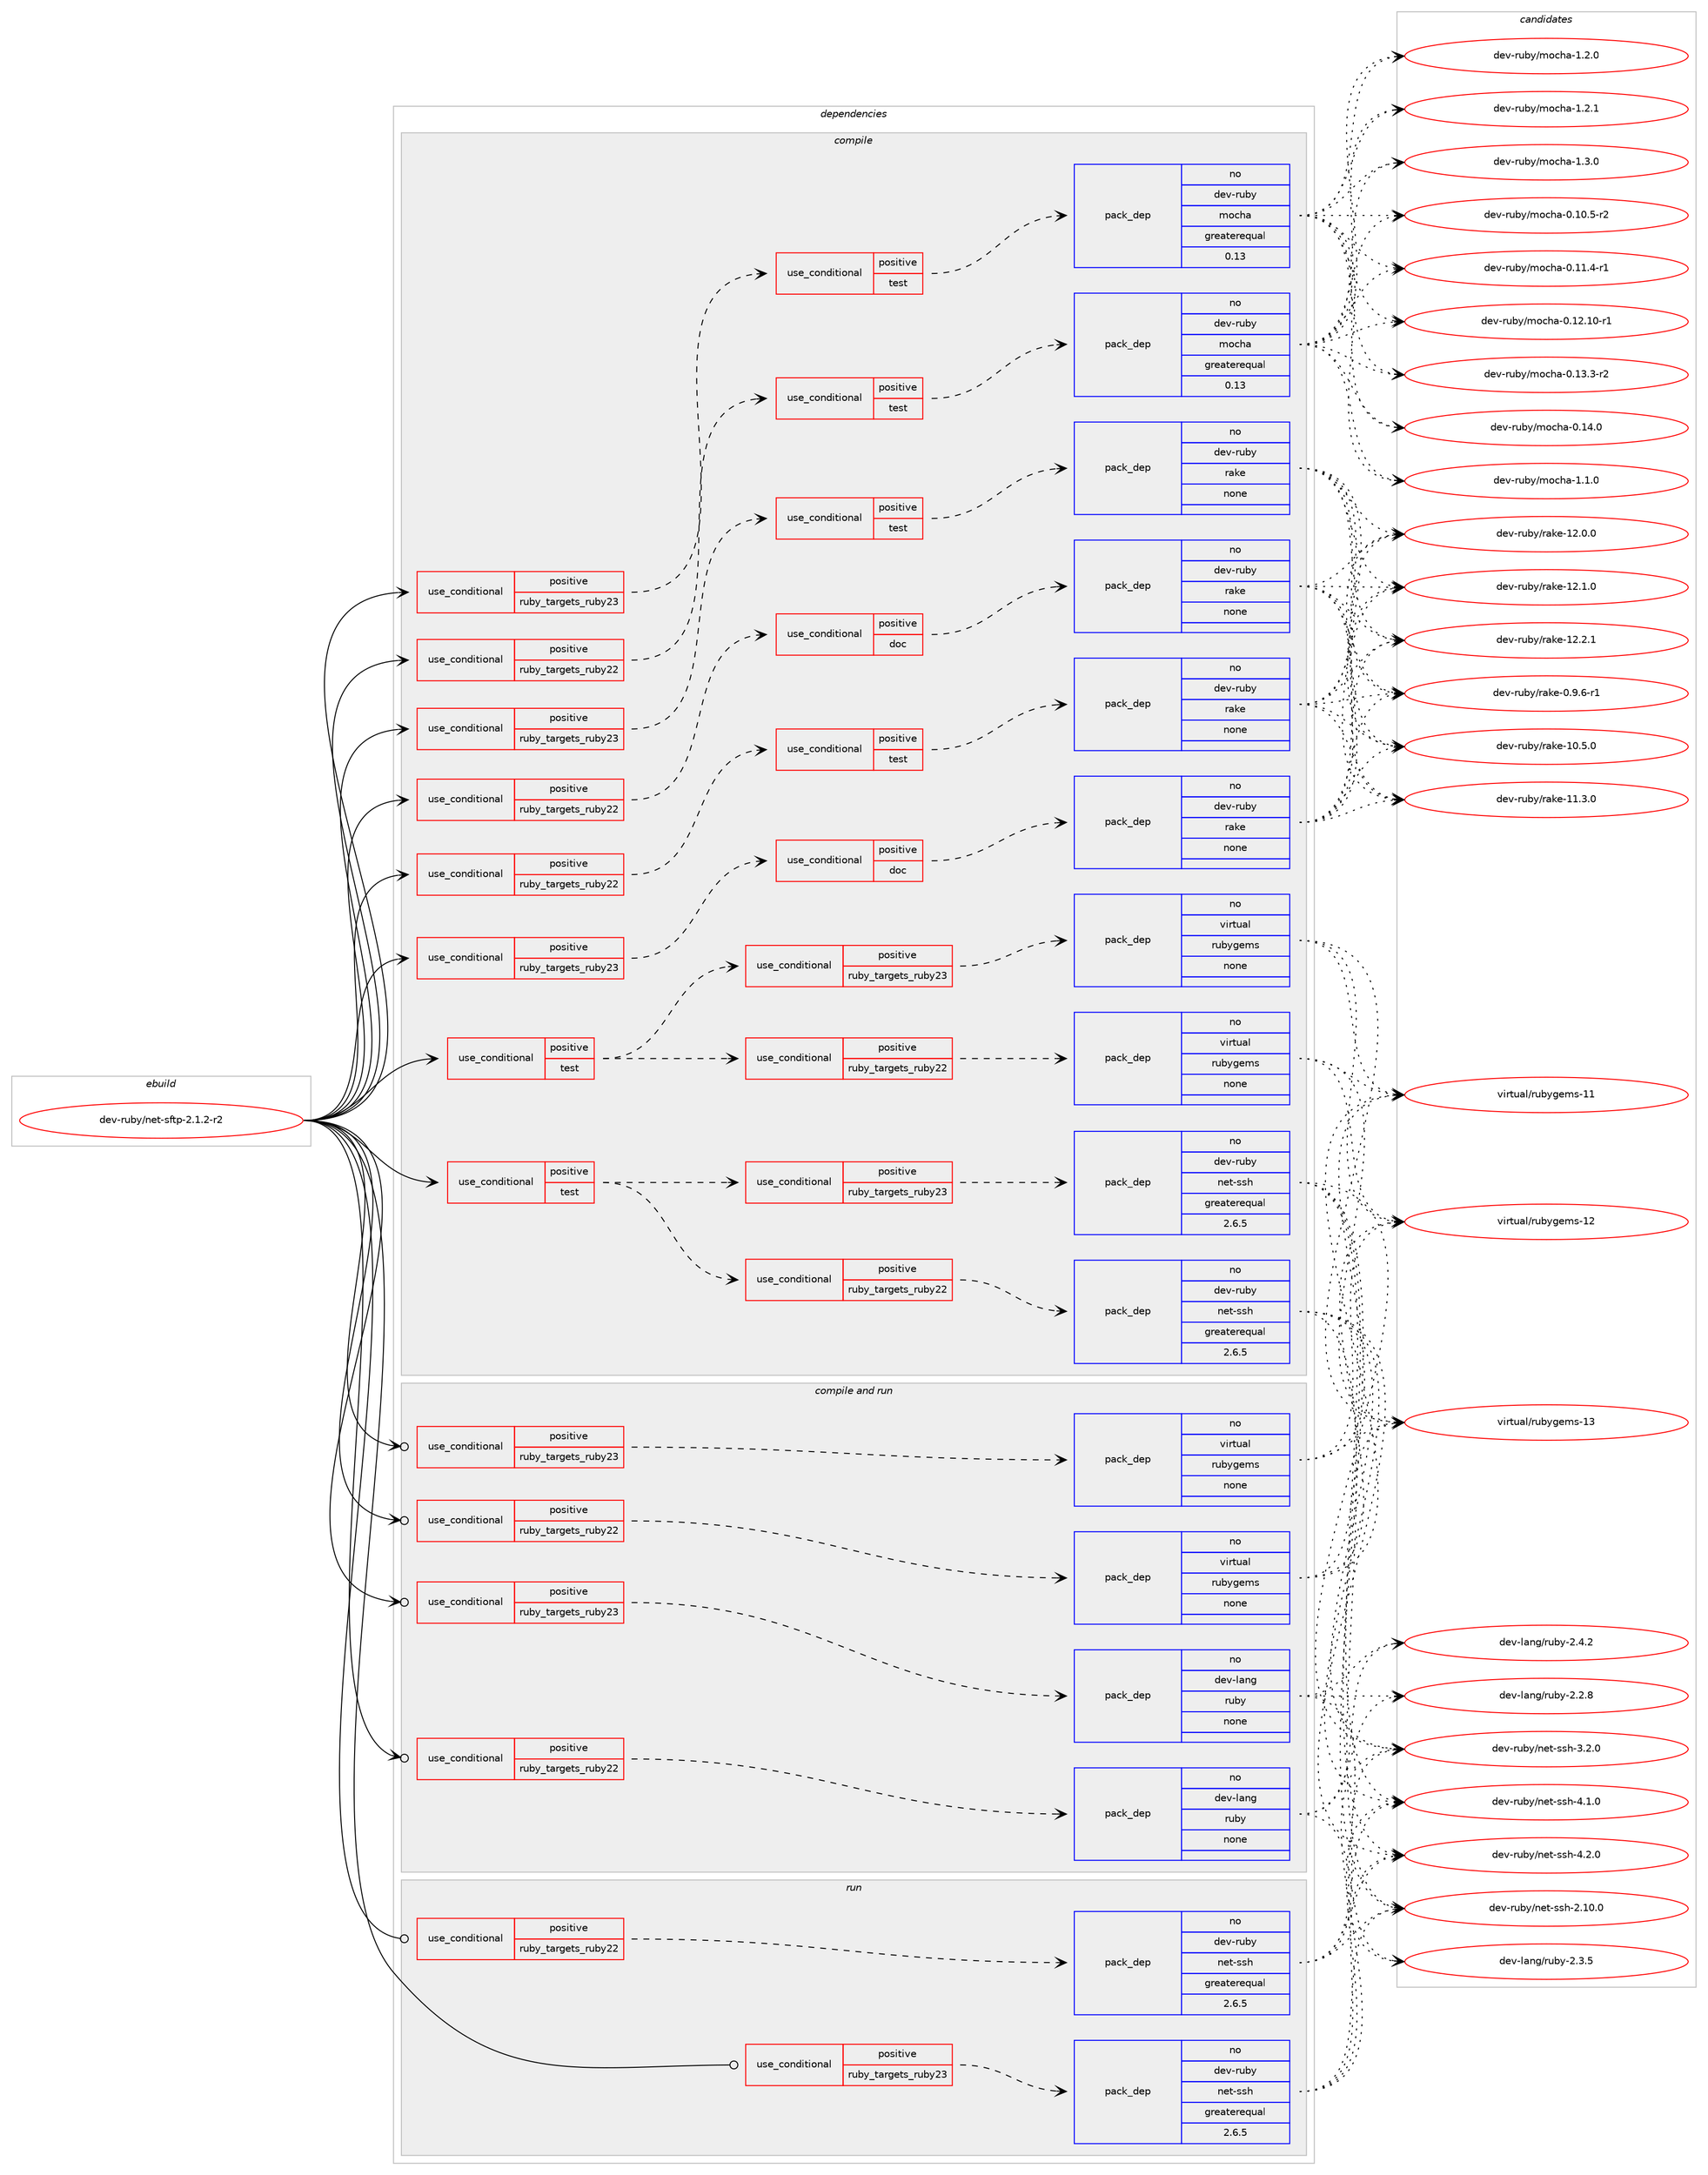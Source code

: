 digraph prolog {

# *************
# Graph options
# *************

newrank=true;
concentrate=true;
compound=true;
graph [rankdir=LR,fontname=Helvetica,fontsize=10,ranksep=1.5];#, ranksep=2.5, nodesep=0.2];
edge  [arrowhead=vee];
node  [fontname=Helvetica,fontsize=10];

# **********
# The ebuild
# **********

subgraph cluster_leftcol {
color=gray;
rank=same;
label=<<i>ebuild</i>>;
id [label="dev-ruby/net-sftp-2.1.2-r2", color=red, width=4, href="../dev-ruby/net-sftp-2.1.2-r2.svg"];
}

# ****************
# The dependencies
# ****************

subgraph cluster_midcol {
color=gray;
label=<<i>dependencies</i>>;
subgraph cluster_compile {
fillcolor="#eeeeee";
style=filled;
label=<<i>compile</i>>;
subgraph cond63211 {
dependency250378 [label=<<TABLE BORDER="0" CELLBORDER="1" CELLSPACING="0" CELLPADDING="4"><TR><TD ROWSPAN="3" CELLPADDING="10">use_conditional</TD></TR><TR><TD>positive</TD></TR><TR><TD>ruby_targets_ruby22</TD></TR></TABLE>>, shape=none, color=red];
subgraph cond63212 {
dependency250379 [label=<<TABLE BORDER="0" CELLBORDER="1" CELLSPACING="0" CELLPADDING="4"><TR><TD ROWSPAN="3" CELLPADDING="10">use_conditional</TD></TR><TR><TD>positive</TD></TR><TR><TD>doc</TD></TR></TABLE>>, shape=none, color=red];
subgraph pack183062 {
dependency250380 [label=<<TABLE BORDER="0" CELLBORDER="1" CELLSPACING="0" CELLPADDING="4" WIDTH="220"><TR><TD ROWSPAN="6" CELLPADDING="30">pack_dep</TD></TR><TR><TD WIDTH="110">no</TD></TR><TR><TD>dev-ruby</TD></TR><TR><TD>rake</TD></TR><TR><TD>none</TD></TR><TR><TD></TD></TR></TABLE>>, shape=none, color=blue];
}
dependency250379:e -> dependency250380:w [weight=20,style="dashed",arrowhead="vee"];
}
dependency250378:e -> dependency250379:w [weight=20,style="dashed",arrowhead="vee"];
}
id:e -> dependency250378:w [weight=20,style="solid",arrowhead="vee"];
subgraph cond63213 {
dependency250381 [label=<<TABLE BORDER="0" CELLBORDER="1" CELLSPACING="0" CELLPADDING="4"><TR><TD ROWSPAN="3" CELLPADDING="10">use_conditional</TD></TR><TR><TD>positive</TD></TR><TR><TD>ruby_targets_ruby22</TD></TR></TABLE>>, shape=none, color=red];
subgraph cond63214 {
dependency250382 [label=<<TABLE BORDER="0" CELLBORDER="1" CELLSPACING="0" CELLPADDING="4"><TR><TD ROWSPAN="3" CELLPADDING="10">use_conditional</TD></TR><TR><TD>positive</TD></TR><TR><TD>test</TD></TR></TABLE>>, shape=none, color=red];
subgraph pack183063 {
dependency250383 [label=<<TABLE BORDER="0" CELLBORDER="1" CELLSPACING="0" CELLPADDING="4" WIDTH="220"><TR><TD ROWSPAN="6" CELLPADDING="30">pack_dep</TD></TR><TR><TD WIDTH="110">no</TD></TR><TR><TD>dev-ruby</TD></TR><TR><TD>mocha</TD></TR><TR><TD>greaterequal</TD></TR><TR><TD>0.13</TD></TR></TABLE>>, shape=none, color=blue];
}
dependency250382:e -> dependency250383:w [weight=20,style="dashed",arrowhead="vee"];
}
dependency250381:e -> dependency250382:w [weight=20,style="dashed",arrowhead="vee"];
}
id:e -> dependency250381:w [weight=20,style="solid",arrowhead="vee"];
subgraph cond63215 {
dependency250384 [label=<<TABLE BORDER="0" CELLBORDER="1" CELLSPACING="0" CELLPADDING="4"><TR><TD ROWSPAN="3" CELLPADDING="10">use_conditional</TD></TR><TR><TD>positive</TD></TR><TR><TD>ruby_targets_ruby22</TD></TR></TABLE>>, shape=none, color=red];
subgraph cond63216 {
dependency250385 [label=<<TABLE BORDER="0" CELLBORDER="1" CELLSPACING="0" CELLPADDING="4"><TR><TD ROWSPAN="3" CELLPADDING="10">use_conditional</TD></TR><TR><TD>positive</TD></TR><TR><TD>test</TD></TR></TABLE>>, shape=none, color=red];
subgraph pack183064 {
dependency250386 [label=<<TABLE BORDER="0" CELLBORDER="1" CELLSPACING="0" CELLPADDING="4" WIDTH="220"><TR><TD ROWSPAN="6" CELLPADDING="30">pack_dep</TD></TR><TR><TD WIDTH="110">no</TD></TR><TR><TD>dev-ruby</TD></TR><TR><TD>rake</TD></TR><TR><TD>none</TD></TR><TR><TD></TD></TR></TABLE>>, shape=none, color=blue];
}
dependency250385:e -> dependency250386:w [weight=20,style="dashed",arrowhead="vee"];
}
dependency250384:e -> dependency250385:w [weight=20,style="dashed",arrowhead="vee"];
}
id:e -> dependency250384:w [weight=20,style="solid",arrowhead="vee"];
subgraph cond63217 {
dependency250387 [label=<<TABLE BORDER="0" CELLBORDER="1" CELLSPACING="0" CELLPADDING="4"><TR><TD ROWSPAN="3" CELLPADDING="10">use_conditional</TD></TR><TR><TD>positive</TD></TR><TR><TD>ruby_targets_ruby23</TD></TR></TABLE>>, shape=none, color=red];
subgraph cond63218 {
dependency250388 [label=<<TABLE BORDER="0" CELLBORDER="1" CELLSPACING="0" CELLPADDING="4"><TR><TD ROWSPAN="3" CELLPADDING="10">use_conditional</TD></TR><TR><TD>positive</TD></TR><TR><TD>doc</TD></TR></TABLE>>, shape=none, color=red];
subgraph pack183065 {
dependency250389 [label=<<TABLE BORDER="0" CELLBORDER="1" CELLSPACING="0" CELLPADDING="4" WIDTH="220"><TR><TD ROWSPAN="6" CELLPADDING="30">pack_dep</TD></TR><TR><TD WIDTH="110">no</TD></TR><TR><TD>dev-ruby</TD></TR><TR><TD>rake</TD></TR><TR><TD>none</TD></TR><TR><TD></TD></TR></TABLE>>, shape=none, color=blue];
}
dependency250388:e -> dependency250389:w [weight=20,style="dashed",arrowhead="vee"];
}
dependency250387:e -> dependency250388:w [weight=20,style="dashed",arrowhead="vee"];
}
id:e -> dependency250387:w [weight=20,style="solid",arrowhead="vee"];
subgraph cond63219 {
dependency250390 [label=<<TABLE BORDER="0" CELLBORDER="1" CELLSPACING="0" CELLPADDING="4"><TR><TD ROWSPAN="3" CELLPADDING="10">use_conditional</TD></TR><TR><TD>positive</TD></TR><TR><TD>ruby_targets_ruby23</TD></TR></TABLE>>, shape=none, color=red];
subgraph cond63220 {
dependency250391 [label=<<TABLE BORDER="0" CELLBORDER="1" CELLSPACING="0" CELLPADDING="4"><TR><TD ROWSPAN="3" CELLPADDING="10">use_conditional</TD></TR><TR><TD>positive</TD></TR><TR><TD>test</TD></TR></TABLE>>, shape=none, color=red];
subgraph pack183066 {
dependency250392 [label=<<TABLE BORDER="0" CELLBORDER="1" CELLSPACING="0" CELLPADDING="4" WIDTH="220"><TR><TD ROWSPAN="6" CELLPADDING="30">pack_dep</TD></TR><TR><TD WIDTH="110">no</TD></TR><TR><TD>dev-ruby</TD></TR><TR><TD>mocha</TD></TR><TR><TD>greaterequal</TD></TR><TR><TD>0.13</TD></TR></TABLE>>, shape=none, color=blue];
}
dependency250391:e -> dependency250392:w [weight=20,style="dashed",arrowhead="vee"];
}
dependency250390:e -> dependency250391:w [weight=20,style="dashed",arrowhead="vee"];
}
id:e -> dependency250390:w [weight=20,style="solid",arrowhead="vee"];
subgraph cond63221 {
dependency250393 [label=<<TABLE BORDER="0" CELLBORDER="1" CELLSPACING="0" CELLPADDING="4"><TR><TD ROWSPAN="3" CELLPADDING="10">use_conditional</TD></TR><TR><TD>positive</TD></TR><TR><TD>ruby_targets_ruby23</TD></TR></TABLE>>, shape=none, color=red];
subgraph cond63222 {
dependency250394 [label=<<TABLE BORDER="0" CELLBORDER="1" CELLSPACING="0" CELLPADDING="4"><TR><TD ROWSPAN="3" CELLPADDING="10">use_conditional</TD></TR><TR><TD>positive</TD></TR><TR><TD>test</TD></TR></TABLE>>, shape=none, color=red];
subgraph pack183067 {
dependency250395 [label=<<TABLE BORDER="0" CELLBORDER="1" CELLSPACING="0" CELLPADDING="4" WIDTH="220"><TR><TD ROWSPAN="6" CELLPADDING="30">pack_dep</TD></TR><TR><TD WIDTH="110">no</TD></TR><TR><TD>dev-ruby</TD></TR><TR><TD>rake</TD></TR><TR><TD>none</TD></TR><TR><TD></TD></TR></TABLE>>, shape=none, color=blue];
}
dependency250394:e -> dependency250395:w [weight=20,style="dashed",arrowhead="vee"];
}
dependency250393:e -> dependency250394:w [weight=20,style="dashed",arrowhead="vee"];
}
id:e -> dependency250393:w [weight=20,style="solid",arrowhead="vee"];
subgraph cond63223 {
dependency250396 [label=<<TABLE BORDER="0" CELLBORDER="1" CELLSPACING="0" CELLPADDING="4"><TR><TD ROWSPAN="3" CELLPADDING="10">use_conditional</TD></TR><TR><TD>positive</TD></TR><TR><TD>test</TD></TR></TABLE>>, shape=none, color=red];
subgraph cond63224 {
dependency250397 [label=<<TABLE BORDER="0" CELLBORDER="1" CELLSPACING="0" CELLPADDING="4"><TR><TD ROWSPAN="3" CELLPADDING="10">use_conditional</TD></TR><TR><TD>positive</TD></TR><TR><TD>ruby_targets_ruby22</TD></TR></TABLE>>, shape=none, color=red];
subgraph pack183068 {
dependency250398 [label=<<TABLE BORDER="0" CELLBORDER="1" CELLSPACING="0" CELLPADDING="4" WIDTH="220"><TR><TD ROWSPAN="6" CELLPADDING="30">pack_dep</TD></TR><TR><TD WIDTH="110">no</TD></TR><TR><TD>dev-ruby</TD></TR><TR><TD>net-ssh</TD></TR><TR><TD>greaterequal</TD></TR><TR><TD>2.6.5</TD></TR></TABLE>>, shape=none, color=blue];
}
dependency250397:e -> dependency250398:w [weight=20,style="dashed",arrowhead="vee"];
}
dependency250396:e -> dependency250397:w [weight=20,style="dashed",arrowhead="vee"];
subgraph cond63225 {
dependency250399 [label=<<TABLE BORDER="0" CELLBORDER="1" CELLSPACING="0" CELLPADDING="4"><TR><TD ROWSPAN="3" CELLPADDING="10">use_conditional</TD></TR><TR><TD>positive</TD></TR><TR><TD>ruby_targets_ruby23</TD></TR></TABLE>>, shape=none, color=red];
subgraph pack183069 {
dependency250400 [label=<<TABLE BORDER="0" CELLBORDER="1" CELLSPACING="0" CELLPADDING="4" WIDTH="220"><TR><TD ROWSPAN="6" CELLPADDING="30">pack_dep</TD></TR><TR><TD WIDTH="110">no</TD></TR><TR><TD>dev-ruby</TD></TR><TR><TD>net-ssh</TD></TR><TR><TD>greaterequal</TD></TR><TR><TD>2.6.5</TD></TR></TABLE>>, shape=none, color=blue];
}
dependency250399:e -> dependency250400:w [weight=20,style="dashed",arrowhead="vee"];
}
dependency250396:e -> dependency250399:w [weight=20,style="dashed",arrowhead="vee"];
}
id:e -> dependency250396:w [weight=20,style="solid",arrowhead="vee"];
subgraph cond63226 {
dependency250401 [label=<<TABLE BORDER="0" CELLBORDER="1" CELLSPACING="0" CELLPADDING="4"><TR><TD ROWSPAN="3" CELLPADDING="10">use_conditional</TD></TR><TR><TD>positive</TD></TR><TR><TD>test</TD></TR></TABLE>>, shape=none, color=red];
subgraph cond63227 {
dependency250402 [label=<<TABLE BORDER="0" CELLBORDER="1" CELLSPACING="0" CELLPADDING="4"><TR><TD ROWSPAN="3" CELLPADDING="10">use_conditional</TD></TR><TR><TD>positive</TD></TR><TR><TD>ruby_targets_ruby22</TD></TR></TABLE>>, shape=none, color=red];
subgraph pack183070 {
dependency250403 [label=<<TABLE BORDER="0" CELLBORDER="1" CELLSPACING="0" CELLPADDING="4" WIDTH="220"><TR><TD ROWSPAN="6" CELLPADDING="30">pack_dep</TD></TR><TR><TD WIDTH="110">no</TD></TR><TR><TD>virtual</TD></TR><TR><TD>rubygems</TD></TR><TR><TD>none</TD></TR><TR><TD></TD></TR></TABLE>>, shape=none, color=blue];
}
dependency250402:e -> dependency250403:w [weight=20,style="dashed",arrowhead="vee"];
}
dependency250401:e -> dependency250402:w [weight=20,style="dashed",arrowhead="vee"];
subgraph cond63228 {
dependency250404 [label=<<TABLE BORDER="0" CELLBORDER="1" CELLSPACING="0" CELLPADDING="4"><TR><TD ROWSPAN="3" CELLPADDING="10">use_conditional</TD></TR><TR><TD>positive</TD></TR><TR><TD>ruby_targets_ruby23</TD></TR></TABLE>>, shape=none, color=red];
subgraph pack183071 {
dependency250405 [label=<<TABLE BORDER="0" CELLBORDER="1" CELLSPACING="0" CELLPADDING="4" WIDTH="220"><TR><TD ROWSPAN="6" CELLPADDING="30">pack_dep</TD></TR><TR><TD WIDTH="110">no</TD></TR><TR><TD>virtual</TD></TR><TR><TD>rubygems</TD></TR><TR><TD>none</TD></TR><TR><TD></TD></TR></TABLE>>, shape=none, color=blue];
}
dependency250404:e -> dependency250405:w [weight=20,style="dashed",arrowhead="vee"];
}
dependency250401:e -> dependency250404:w [weight=20,style="dashed",arrowhead="vee"];
}
id:e -> dependency250401:w [weight=20,style="solid",arrowhead="vee"];
}
subgraph cluster_compileandrun {
fillcolor="#eeeeee";
style=filled;
label=<<i>compile and run</i>>;
subgraph cond63229 {
dependency250406 [label=<<TABLE BORDER="0" CELLBORDER="1" CELLSPACING="0" CELLPADDING="4"><TR><TD ROWSPAN="3" CELLPADDING="10">use_conditional</TD></TR><TR><TD>positive</TD></TR><TR><TD>ruby_targets_ruby22</TD></TR></TABLE>>, shape=none, color=red];
subgraph pack183072 {
dependency250407 [label=<<TABLE BORDER="0" CELLBORDER="1" CELLSPACING="0" CELLPADDING="4" WIDTH="220"><TR><TD ROWSPAN="6" CELLPADDING="30">pack_dep</TD></TR><TR><TD WIDTH="110">no</TD></TR><TR><TD>dev-lang</TD></TR><TR><TD>ruby</TD></TR><TR><TD>none</TD></TR><TR><TD></TD></TR></TABLE>>, shape=none, color=blue];
}
dependency250406:e -> dependency250407:w [weight=20,style="dashed",arrowhead="vee"];
}
id:e -> dependency250406:w [weight=20,style="solid",arrowhead="odotvee"];
subgraph cond63230 {
dependency250408 [label=<<TABLE BORDER="0" CELLBORDER="1" CELLSPACING="0" CELLPADDING="4"><TR><TD ROWSPAN="3" CELLPADDING="10">use_conditional</TD></TR><TR><TD>positive</TD></TR><TR><TD>ruby_targets_ruby22</TD></TR></TABLE>>, shape=none, color=red];
subgraph pack183073 {
dependency250409 [label=<<TABLE BORDER="0" CELLBORDER="1" CELLSPACING="0" CELLPADDING="4" WIDTH="220"><TR><TD ROWSPAN="6" CELLPADDING="30">pack_dep</TD></TR><TR><TD WIDTH="110">no</TD></TR><TR><TD>virtual</TD></TR><TR><TD>rubygems</TD></TR><TR><TD>none</TD></TR><TR><TD></TD></TR></TABLE>>, shape=none, color=blue];
}
dependency250408:e -> dependency250409:w [weight=20,style="dashed",arrowhead="vee"];
}
id:e -> dependency250408:w [weight=20,style="solid",arrowhead="odotvee"];
subgraph cond63231 {
dependency250410 [label=<<TABLE BORDER="0" CELLBORDER="1" CELLSPACING="0" CELLPADDING="4"><TR><TD ROWSPAN="3" CELLPADDING="10">use_conditional</TD></TR><TR><TD>positive</TD></TR><TR><TD>ruby_targets_ruby23</TD></TR></TABLE>>, shape=none, color=red];
subgraph pack183074 {
dependency250411 [label=<<TABLE BORDER="0" CELLBORDER="1" CELLSPACING="0" CELLPADDING="4" WIDTH="220"><TR><TD ROWSPAN="6" CELLPADDING="30">pack_dep</TD></TR><TR><TD WIDTH="110">no</TD></TR><TR><TD>dev-lang</TD></TR><TR><TD>ruby</TD></TR><TR><TD>none</TD></TR><TR><TD></TD></TR></TABLE>>, shape=none, color=blue];
}
dependency250410:e -> dependency250411:w [weight=20,style="dashed",arrowhead="vee"];
}
id:e -> dependency250410:w [weight=20,style="solid",arrowhead="odotvee"];
subgraph cond63232 {
dependency250412 [label=<<TABLE BORDER="0" CELLBORDER="1" CELLSPACING="0" CELLPADDING="4"><TR><TD ROWSPAN="3" CELLPADDING="10">use_conditional</TD></TR><TR><TD>positive</TD></TR><TR><TD>ruby_targets_ruby23</TD></TR></TABLE>>, shape=none, color=red];
subgraph pack183075 {
dependency250413 [label=<<TABLE BORDER="0" CELLBORDER="1" CELLSPACING="0" CELLPADDING="4" WIDTH="220"><TR><TD ROWSPAN="6" CELLPADDING="30">pack_dep</TD></TR><TR><TD WIDTH="110">no</TD></TR><TR><TD>virtual</TD></TR><TR><TD>rubygems</TD></TR><TR><TD>none</TD></TR><TR><TD></TD></TR></TABLE>>, shape=none, color=blue];
}
dependency250412:e -> dependency250413:w [weight=20,style="dashed",arrowhead="vee"];
}
id:e -> dependency250412:w [weight=20,style="solid",arrowhead="odotvee"];
}
subgraph cluster_run {
fillcolor="#eeeeee";
style=filled;
label=<<i>run</i>>;
subgraph cond63233 {
dependency250414 [label=<<TABLE BORDER="0" CELLBORDER="1" CELLSPACING="0" CELLPADDING="4"><TR><TD ROWSPAN="3" CELLPADDING="10">use_conditional</TD></TR><TR><TD>positive</TD></TR><TR><TD>ruby_targets_ruby22</TD></TR></TABLE>>, shape=none, color=red];
subgraph pack183076 {
dependency250415 [label=<<TABLE BORDER="0" CELLBORDER="1" CELLSPACING="0" CELLPADDING="4" WIDTH="220"><TR><TD ROWSPAN="6" CELLPADDING="30">pack_dep</TD></TR><TR><TD WIDTH="110">no</TD></TR><TR><TD>dev-ruby</TD></TR><TR><TD>net-ssh</TD></TR><TR><TD>greaterequal</TD></TR><TR><TD>2.6.5</TD></TR></TABLE>>, shape=none, color=blue];
}
dependency250414:e -> dependency250415:w [weight=20,style="dashed",arrowhead="vee"];
}
id:e -> dependency250414:w [weight=20,style="solid",arrowhead="odot"];
subgraph cond63234 {
dependency250416 [label=<<TABLE BORDER="0" CELLBORDER="1" CELLSPACING="0" CELLPADDING="4"><TR><TD ROWSPAN="3" CELLPADDING="10">use_conditional</TD></TR><TR><TD>positive</TD></TR><TR><TD>ruby_targets_ruby23</TD></TR></TABLE>>, shape=none, color=red];
subgraph pack183077 {
dependency250417 [label=<<TABLE BORDER="0" CELLBORDER="1" CELLSPACING="0" CELLPADDING="4" WIDTH="220"><TR><TD ROWSPAN="6" CELLPADDING="30">pack_dep</TD></TR><TR><TD WIDTH="110">no</TD></TR><TR><TD>dev-ruby</TD></TR><TR><TD>net-ssh</TD></TR><TR><TD>greaterequal</TD></TR><TR><TD>2.6.5</TD></TR></TABLE>>, shape=none, color=blue];
}
dependency250416:e -> dependency250417:w [weight=20,style="dashed",arrowhead="vee"];
}
id:e -> dependency250416:w [weight=20,style="solid",arrowhead="odot"];
}
}

# **************
# The candidates
# **************

subgraph cluster_choices {
rank=same;
color=gray;
label=<<i>candidates</i>>;

subgraph choice183062 {
color=black;
nodesep=1;
choice100101118451141179812147114971071014548465746544511449 [label="dev-ruby/rake-0.9.6-r1", color=red, width=4,href="../dev-ruby/rake-0.9.6-r1.svg"];
choice1001011184511411798121471149710710145494846534648 [label="dev-ruby/rake-10.5.0", color=red, width=4,href="../dev-ruby/rake-10.5.0.svg"];
choice1001011184511411798121471149710710145494946514648 [label="dev-ruby/rake-11.3.0", color=red, width=4,href="../dev-ruby/rake-11.3.0.svg"];
choice1001011184511411798121471149710710145495046484648 [label="dev-ruby/rake-12.0.0", color=red, width=4,href="../dev-ruby/rake-12.0.0.svg"];
choice1001011184511411798121471149710710145495046494648 [label="dev-ruby/rake-12.1.0", color=red, width=4,href="../dev-ruby/rake-12.1.0.svg"];
choice1001011184511411798121471149710710145495046504649 [label="dev-ruby/rake-12.2.1", color=red, width=4,href="../dev-ruby/rake-12.2.1.svg"];
dependency250380:e -> choice100101118451141179812147114971071014548465746544511449:w [style=dotted,weight="100"];
dependency250380:e -> choice1001011184511411798121471149710710145494846534648:w [style=dotted,weight="100"];
dependency250380:e -> choice1001011184511411798121471149710710145494946514648:w [style=dotted,weight="100"];
dependency250380:e -> choice1001011184511411798121471149710710145495046484648:w [style=dotted,weight="100"];
dependency250380:e -> choice1001011184511411798121471149710710145495046494648:w [style=dotted,weight="100"];
dependency250380:e -> choice1001011184511411798121471149710710145495046504649:w [style=dotted,weight="100"];
}
subgraph choice183063 {
color=black;
nodesep=1;
choice1001011184511411798121471091119910497454846494846534511450 [label="dev-ruby/mocha-0.10.5-r2", color=red, width=4,href="../dev-ruby/mocha-0.10.5-r2.svg"];
choice1001011184511411798121471091119910497454846494946524511449 [label="dev-ruby/mocha-0.11.4-r1", color=red, width=4,href="../dev-ruby/mocha-0.11.4-r1.svg"];
choice100101118451141179812147109111991049745484649504649484511449 [label="dev-ruby/mocha-0.12.10-r1", color=red, width=4,href="../dev-ruby/mocha-0.12.10-r1.svg"];
choice1001011184511411798121471091119910497454846495146514511450 [label="dev-ruby/mocha-0.13.3-r2", color=red, width=4,href="../dev-ruby/mocha-0.13.3-r2.svg"];
choice100101118451141179812147109111991049745484649524648 [label="dev-ruby/mocha-0.14.0", color=red, width=4,href="../dev-ruby/mocha-0.14.0.svg"];
choice1001011184511411798121471091119910497454946494648 [label="dev-ruby/mocha-1.1.0", color=red, width=4,href="../dev-ruby/mocha-1.1.0.svg"];
choice1001011184511411798121471091119910497454946504648 [label="dev-ruby/mocha-1.2.0", color=red, width=4,href="../dev-ruby/mocha-1.2.0.svg"];
choice1001011184511411798121471091119910497454946504649 [label="dev-ruby/mocha-1.2.1", color=red, width=4,href="../dev-ruby/mocha-1.2.1.svg"];
choice1001011184511411798121471091119910497454946514648 [label="dev-ruby/mocha-1.3.0", color=red, width=4,href="../dev-ruby/mocha-1.3.0.svg"];
dependency250383:e -> choice1001011184511411798121471091119910497454846494846534511450:w [style=dotted,weight="100"];
dependency250383:e -> choice1001011184511411798121471091119910497454846494946524511449:w [style=dotted,weight="100"];
dependency250383:e -> choice100101118451141179812147109111991049745484649504649484511449:w [style=dotted,weight="100"];
dependency250383:e -> choice1001011184511411798121471091119910497454846495146514511450:w [style=dotted,weight="100"];
dependency250383:e -> choice100101118451141179812147109111991049745484649524648:w [style=dotted,weight="100"];
dependency250383:e -> choice1001011184511411798121471091119910497454946494648:w [style=dotted,weight="100"];
dependency250383:e -> choice1001011184511411798121471091119910497454946504648:w [style=dotted,weight="100"];
dependency250383:e -> choice1001011184511411798121471091119910497454946504649:w [style=dotted,weight="100"];
dependency250383:e -> choice1001011184511411798121471091119910497454946514648:w [style=dotted,weight="100"];
}
subgraph choice183064 {
color=black;
nodesep=1;
choice100101118451141179812147114971071014548465746544511449 [label="dev-ruby/rake-0.9.6-r1", color=red, width=4,href="../dev-ruby/rake-0.9.6-r1.svg"];
choice1001011184511411798121471149710710145494846534648 [label="dev-ruby/rake-10.5.0", color=red, width=4,href="../dev-ruby/rake-10.5.0.svg"];
choice1001011184511411798121471149710710145494946514648 [label="dev-ruby/rake-11.3.0", color=red, width=4,href="../dev-ruby/rake-11.3.0.svg"];
choice1001011184511411798121471149710710145495046484648 [label="dev-ruby/rake-12.0.0", color=red, width=4,href="../dev-ruby/rake-12.0.0.svg"];
choice1001011184511411798121471149710710145495046494648 [label="dev-ruby/rake-12.1.0", color=red, width=4,href="../dev-ruby/rake-12.1.0.svg"];
choice1001011184511411798121471149710710145495046504649 [label="dev-ruby/rake-12.2.1", color=red, width=4,href="../dev-ruby/rake-12.2.1.svg"];
dependency250386:e -> choice100101118451141179812147114971071014548465746544511449:w [style=dotted,weight="100"];
dependency250386:e -> choice1001011184511411798121471149710710145494846534648:w [style=dotted,weight="100"];
dependency250386:e -> choice1001011184511411798121471149710710145494946514648:w [style=dotted,weight="100"];
dependency250386:e -> choice1001011184511411798121471149710710145495046484648:w [style=dotted,weight="100"];
dependency250386:e -> choice1001011184511411798121471149710710145495046494648:w [style=dotted,weight="100"];
dependency250386:e -> choice1001011184511411798121471149710710145495046504649:w [style=dotted,weight="100"];
}
subgraph choice183065 {
color=black;
nodesep=1;
choice100101118451141179812147114971071014548465746544511449 [label="dev-ruby/rake-0.9.6-r1", color=red, width=4,href="../dev-ruby/rake-0.9.6-r1.svg"];
choice1001011184511411798121471149710710145494846534648 [label="dev-ruby/rake-10.5.0", color=red, width=4,href="../dev-ruby/rake-10.5.0.svg"];
choice1001011184511411798121471149710710145494946514648 [label="dev-ruby/rake-11.3.0", color=red, width=4,href="../dev-ruby/rake-11.3.0.svg"];
choice1001011184511411798121471149710710145495046484648 [label="dev-ruby/rake-12.0.0", color=red, width=4,href="../dev-ruby/rake-12.0.0.svg"];
choice1001011184511411798121471149710710145495046494648 [label="dev-ruby/rake-12.1.0", color=red, width=4,href="../dev-ruby/rake-12.1.0.svg"];
choice1001011184511411798121471149710710145495046504649 [label="dev-ruby/rake-12.2.1", color=red, width=4,href="../dev-ruby/rake-12.2.1.svg"];
dependency250389:e -> choice100101118451141179812147114971071014548465746544511449:w [style=dotted,weight="100"];
dependency250389:e -> choice1001011184511411798121471149710710145494846534648:w [style=dotted,weight="100"];
dependency250389:e -> choice1001011184511411798121471149710710145494946514648:w [style=dotted,weight="100"];
dependency250389:e -> choice1001011184511411798121471149710710145495046484648:w [style=dotted,weight="100"];
dependency250389:e -> choice1001011184511411798121471149710710145495046494648:w [style=dotted,weight="100"];
dependency250389:e -> choice1001011184511411798121471149710710145495046504649:w [style=dotted,weight="100"];
}
subgraph choice183066 {
color=black;
nodesep=1;
choice1001011184511411798121471091119910497454846494846534511450 [label="dev-ruby/mocha-0.10.5-r2", color=red, width=4,href="../dev-ruby/mocha-0.10.5-r2.svg"];
choice1001011184511411798121471091119910497454846494946524511449 [label="dev-ruby/mocha-0.11.4-r1", color=red, width=4,href="../dev-ruby/mocha-0.11.4-r1.svg"];
choice100101118451141179812147109111991049745484649504649484511449 [label="dev-ruby/mocha-0.12.10-r1", color=red, width=4,href="../dev-ruby/mocha-0.12.10-r1.svg"];
choice1001011184511411798121471091119910497454846495146514511450 [label="dev-ruby/mocha-0.13.3-r2", color=red, width=4,href="../dev-ruby/mocha-0.13.3-r2.svg"];
choice100101118451141179812147109111991049745484649524648 [label="dev-ruby/mocha-0.14.0", color=red, width=4,href="../dev-ruby/mocha-0.14.0.svg"];
choice1001011184511411798121471091119910497454946494648 [label="dev-ruby/mocha-1.1.0", color=red, width=4,href="../dev-ruby/mocha-1.1.0.svg"];
choice1001011184511411798121471091119910497454946504648 [label="dev-ruby/mocha-1.2.0", color=red, width=4,href="../dev-ruby/mocha-1.2.0.svg"];
choice1001011184511411798121471091119910497454946504649 [label="dev-ruby/mocha-1.2.1", color=red, width=4,href="../dev-ruby/mocha-1.2.1.svg"];
choice1001011184511411798121471091119910497454946514648 [label="dev-ruby/mocha-1.3.0", color=red, width=4,href="../dev-ruby/mocha-1.3.0.svg"];
dependency250392:e -> choice1001011184511411798121471091119910497454846494846534511450:w [style=dotted,weight="100"];
dependency250392:e -> choice1001011184511411798121471091119910497454846494946524511449:w [style=dotted,weight="100"];
dependency250392:e -> choice100101118451141179812147109111991049745484649504649484511449:w [style=dotted,weight="100"];
dependency250392:e -> choice1001011184511411798121471091119910497454846495146514511450:w [style=dotted,weight="100"];
dependency250392:e -> choice100101118451141179812147109111991049745484649524648:w [style=dotted,weight="100"];
dependency250392:e -> choice1001011184511411798121471091119910497454946494648:w [style=dotted,weight="100"];
dependency250392:e -> choice1001011184511411798121471091119910497454946504648:w [style=dotted,weight="100"];
dependency250392:e -> choice1001011184511411798121471091119910497454946504649:w [style=dotted,weight="100"];
dependency250392:e -> choice1001011184511411798121471091119910497454946514648:w [style=dotted,weight="100"];
}
subgraph choice183067 {
color=black;
nodesep=1;
choice100101118451141179812147114971071014548465746544511449 [label="dev-ruby/rake-0.9.6-r1", color=red, width=4,href="../dev-ruby/rake-0.9.6-r1.svg"];
choice1001011184511411798121471149710710145494846534648 [label="dev-ruby/rake-10.5.0", color=red, width=4,href="../dev-ruby/rake-10.5.0.svg"];
choice1001011184511411798121471149710710145494946514648 [label="dev-ruby/rake-11.3.0", color=red, width=4,href="../dev-ruby/rake-11.3.0.svg"];
choice1001011184511411798121471149710710145495046484648 [label="dev-ruby/rake-12.0.0", color=red, width=4,href="../dev-ruby/rake-12.0.0.svg"];
choice1001011184511411798121471149710710145495046494648 [label="dev-ruby/rake-12.1.0", color=red, width=4,href="../dev-ruby/rake-12.1.0.svg"];
choice1001011184511411798121471149710710145495046504649 [label="dev-ruby/rake-12.2.1", color=red, width=4,href="../dev-ruby/rake-12.2.1.svg"];
dependency250395:e -> choice100101118451141179812147114971071014548465746544511449:w [style=dotted,weight="100"];
dependency250395:e -> choice1001011184511411798121471149710710145494846534648:w [style=dotted,weight="100"];
dependency250395:e -> choice1001011184511411798121471149710710145494946514648:w [style=dotted,weight="100"];
dependency250395:e -> choice1001011184511411798121471149710710145495046484648:w [style=dotted,weight="100"];
dependency250395:e -> choice1001011184511411798121471149710710145495046494648:w [style=dotted,weight="100"];
dependency250395:e -> choice1001011184511411798121471149710710145495046504649:w [style=dotted,weight="100"];
}
subgraph choice183068 {
color=black;
nodesep=1;
choice1001011184511411798121471101011164511511510445504649484648 [label="dev-ruby/net-ssh-2.10.0", color=red, width=4,href="../dev-ruby/net-ssh-2.10.0.svg"];
choice10010111845114117981214711010111645115115104455146504648 [label="dev-ruby/net-ssh-3.2.0", color=red, width=4,href="../dev-ruby/net-ssh-3.2.0.svg"];
choice10010111845114117981214711010111645115115104455246494648 [label="dev-ruby/net-ssh-4.1.0", color=red, width=4,href="../dev-ruby/net-ssh-4.1.0.svg"];
choice10010111845114117981214711010111645115115104455246504648 [label="dev-ruby/net-ssh-4.2.0", color=red, width=4,href="../dev-ruby/net-ssh-4.2.0.svg"];
dependency250398:e -> choice1001011184511411798121471101011164511511510445504649484648:w [style=dotted,weight="100"];
dependency250398:e -> choice10010111845114117981214711010111645115115104455146504648:w [style=dotted,weight="100"];
dependency250398:e -> choice10010111845114117981214711010111645115115104455246494648:w [style=dotted,weight="100"];
dependency250398:e -> choice10010111845114117981214711010111645115115104455246504648:w [style=dotted,weight="100"];
}
subgraph choice183069 {
color=black;
nodesep=1;
choice1001011184511411798121471101011164511511510445504649484648 [label="dev-ruby/net-ssh-2.10.0", color=red, width=4,href="../dev-ruby/net-ssh-2.10.0.svg"];
choice10010111845114117981214711010111645115115104455146504648 [label="dev-ruby/net-ssh-3.2.0", color=red, width=4,href="../dev-ruby/net-ssh-3.2.0.svg"];
choice10010111845114117981214711010111645115115104455246494648 [label="dev-ruby/net-ssh-4.1.0", color=red, width=4,href="../dev-ruby/net-ssh-4.1.0.svg"];
choice10010111845114117981214711010111645115115104455246504648 [label="dev-ruby/net-ssh-4.2.0", color=red, width=4,href="../dev-ruby/net-ssh-4.2.0.svg"];
dependency250400:e -> choice1001011184511411798121471101011164511511510445504649484648:w [style=dotted,weight="100"];
dependency250400:e -> choice10010111845114117981214711010111645115115104455146504648:w [style=dotted,weight="100"];
dependency250400:e -> choice10010111845114117981214711010111645115115104455246494648:w [style=dotted,weight="100"];
dependency250400:e -> choice10010111845114117981214711010111645115115104455246504648:w [style=dotted,weight="100"];
}
subgraph choice183070 {
color=black;
nodesep=1;
choice118105114116117971084711411798121103101109115454949 [label="virtual/rubygems-11", color=red, width=4,href="../virtual/rubygems-11.svg"];
choice118105114116117971084711411798121103101109115454950 [label="virtual/rubygems-12", color=red, width=4,href="../virtual/rubygems-12.svg"];
choice118105114116117971084711411798121103101109115454951 [label="virtual/rubygems-13", color=red, width=4,href="../virtual/rubygems-13.svg"];
dependency250403:e -> choice118105114116117971084711411798121103101109115454949:w [style=dotted,weight="100"];
dependency250403:e -> choice118105114116117971084711411798121103101109115454950:w [style=dotted,weight="100"];
dependency250403:e -> choice118105114116117971084711411798121103101109115454951:w [style=dotted,weight="100"];
}
subgraph choice183071 {
color=black;
nodesep=1;
choice118105114116117971084711411798121103101109115454949 [label="virtual/rubygems-11", color=red, width=4,href="../virtual/rubygems-11.svg"];
choice118105114116117971084711411798121103101109115454950 [label="virtual/rubygems-12", color=red, width=4,href="../virtual/rubygems-12.svg"];
choice118105114116117971084711411798121103101109115454951 [label="virtual/rubygems-13", color=red, width=4,href="../virtual/rubygems-13.svg"];
dependency250405:e -> choice118105114116117971084711411798121103101109115454949:w [style=dotted,weight="100"];
dependency250405:e -> choice118105114116117971084711411798121103101109115454950:w [style=dotted,weight="100"];
dependency250405:e -> choice118105114116117971084711411798121103101109115454951:w [style=dotted,weight="100"];
}
subgraph choice183072 {
color=black;
nodesep=1;
choice10010111845108971101034711411798121455046504656 [label="dev-lang/ruby-2.2.8", color=red, width=4,href="../dev-lang/ruby-2.2.8.svg"];
choice10010111845108971101034711411798121455046514653 [label="dev-lang/ruby-2.3.5", color=red, width=4,href="../dev-lang/ruby-2.3.5.svg"];
choice10010111845108971101034711411798121455046524650 [label="dev-lang/ruby-2.4.2", color=red, width=4,href="../dev-lang/ruby-2.4.2.svg"];
dependency250407:e -> choice10010111845108971101034711411798121455046504656:w [style=dotted,weight="100"];
dependency250407:e -> choice10010111845108971101034711411798121455046514653:w [style=dotted,weight="100"];
dependency250407:e -> choice10010111845108971101034711411798121455046524650:w [style=dotted,weight="100"];
}
subgraph choice183073 {
color=black;
nodesep=1;
choice118105114116117971084711411798121103101109115454949 [label="virtual/rubygems-11", color=red, width=4,href="../virtual/rubygems-11.svg"];
choice118105114116117971084711411798121103101109115454950 [label="virtual/rubygems-12", color=red, width=4,href="../virtual/rubygems-12.svg"];
choice118105114116117971084711411798121103101109115454951 [label="virtual/rubygems-13", color=red, width=4,href="../virtual/rubygems-13.svg"];
dependency250409:e -> choice118105114116117971084711411798121103101109115454949:w [style=dotted,weight="100"];
dependency250409:e -> choice118105114116117971084711411798121103101109115454950:w [style=dotted,weight="100"];
dependency250409:e -> choice118105114116117971084711411798121103101109115454951:w [style=dotted,weight="100"];
}
subgraph choice183074 {
color=black;
nodesep=1;
choice10010111845108971101034711411798121455046504656 [label="dev-lang/ruby-2.2.8", color=red, width=4,href="../dev-lang/ruby-2.2.8.svg"];
choice10010111845108971101034711411798121455046514653 [label="dev-lang/ruby-2.3.5", color=red, width=4,href="../dev-lang/ruby-2.3.5.svg"];
choice10010111845108971101034711411798121455046524650 [label="dev-lang/ruby-2.4.2", color=red, width=4,href="../dev-lang/ruby-2.4.2.svg"];
dependency250411:e -> choice10010111845108971101034711411798121455046504656:w [style=dotted,weight="100"];
dependency250411:e -> choice10010111845108971101034711411798121455046514653:w [style=dotted,weight="100"];
dependency250411:e -> choice10010111845108971101034711411798121455046524650:w [style=dotted,weight="100"];
}
subgraph choice183075 {
color=black;
nodesep=1;
choice118105114116117971084711411798121103101109115454949 [label="virtual/rubygems-11", color=red, width=4,href="../virtual/rubygems-11.svg"];
choice118105114116117971084711411798121103101109115454950 [label="virtual/rubygems-12", color=red, width=4,href="../virtual/rubygems-12.svg"];
choice118105114116117971084711411798121103101109115454951 [label="virtual/rubygems-13", color=red, width=4,href="../virtual/rubygems-13.svg"];
dependency250413:e -> choice118105114116117971084711411798121103101109115454949:w [style=dotted,weight="100"];
dependency250413:e -> choice118105114116117971084711411798121103101109115454950:w [style=dotted,weight="100"];
dependency250413:e -> choice118105114116117971084711411798121103101109115454951:w [style=dotted,weight="100"];
}
subgraph choice183076 {
color=black;
nodesep=1;
choice1001011184511411798121471101011164511511510445504649484648 [label="dev-ruby/net-ssh-2.10.0", color=red, width=4,href="../dev-ruby/net-ssh-2.10.0.svg"];
choice10010111845114117981214711010111645115115104455146504648 [label="dev-ruby/net-ssh-3.2.0", color=red, width=4,href="../dev-ruby/net-ssh-3.2.0.svg"];
choice10010111845114117981214711010111645115115104455246494648 [label="dev-ruby/net-ssh-4.1.0", color=red, width=4,href="../dev-ruby/net-ssh-4.1.0.svg"];
choice10010111845114117981214711010111645115115104455246504648 [label="dev-ruby/net-ssh-4.2.0", color=red, width=4,href="../dev-ruby/net-ssh-4.2.0.svg"];
dependency250415:e -> choice1001011184511411798121471101011164511511510445504649484648:w [style=dotted,weight="100"];
dependency250415:e -> choice10010111845114117981214711010111645115115104455146504648:w [style=dotted,weight="100"];
dependency250415:e -> choice10010111845114117981214711010111645115115104455246494648:w [style=dotted,weight="100"];
dependency250415:e -> choice10010111845114117981214711010111645115115104455246504648:w [style=dotted,weight="100"];
}
subgraph choice183077 {
color=black;
nodesep=1;
choice1001011184511411798121471101011164511511510445504649484648 [label="dev-ruby/net-ssh-2.10.0", color=red, width=4,href="../dev-ruby/net-ssh-2.10.0.svg"];
choice10010111845114117981214711010111645115115104455146504648 [label="dev-ruby/net-ssh-3.2.0", color=red, width=4,href="../dev-ruby/net-ssh-3.2.0.svg"];
choice10010111845114117981214711010111645115115104455246494648 [label="dev-ruby/net-ssh-4.1.0", color=red, width=4,href="../dev-ruby/net-ssh-4.1.0.svg"];
choice10010111845114117981214711010111645115115104455246504648 [label="dev-ruby/net-ssh-4.2.0", color=red, width=4,href="../dev-ruby/net-ssh-4.2.0.svg"];
dependency250417:e -> choice1001011184511411798121471101011164511511510445504649484648:w [style=dotted,weight="100"];
dependency250417:e -> choice10010111845114117981214711010111645115115104455146504648:w [style=dotted,weight="100"];
dependency250417:e -> choice10010111845114117981214711010111645115115104455246494648:w [style=dotted,weight="100"];
dependency250417:e -> choice10010111845114117981214711010111645115115104455246504648:w [style=dotted,weight="100"];
}
}

}
